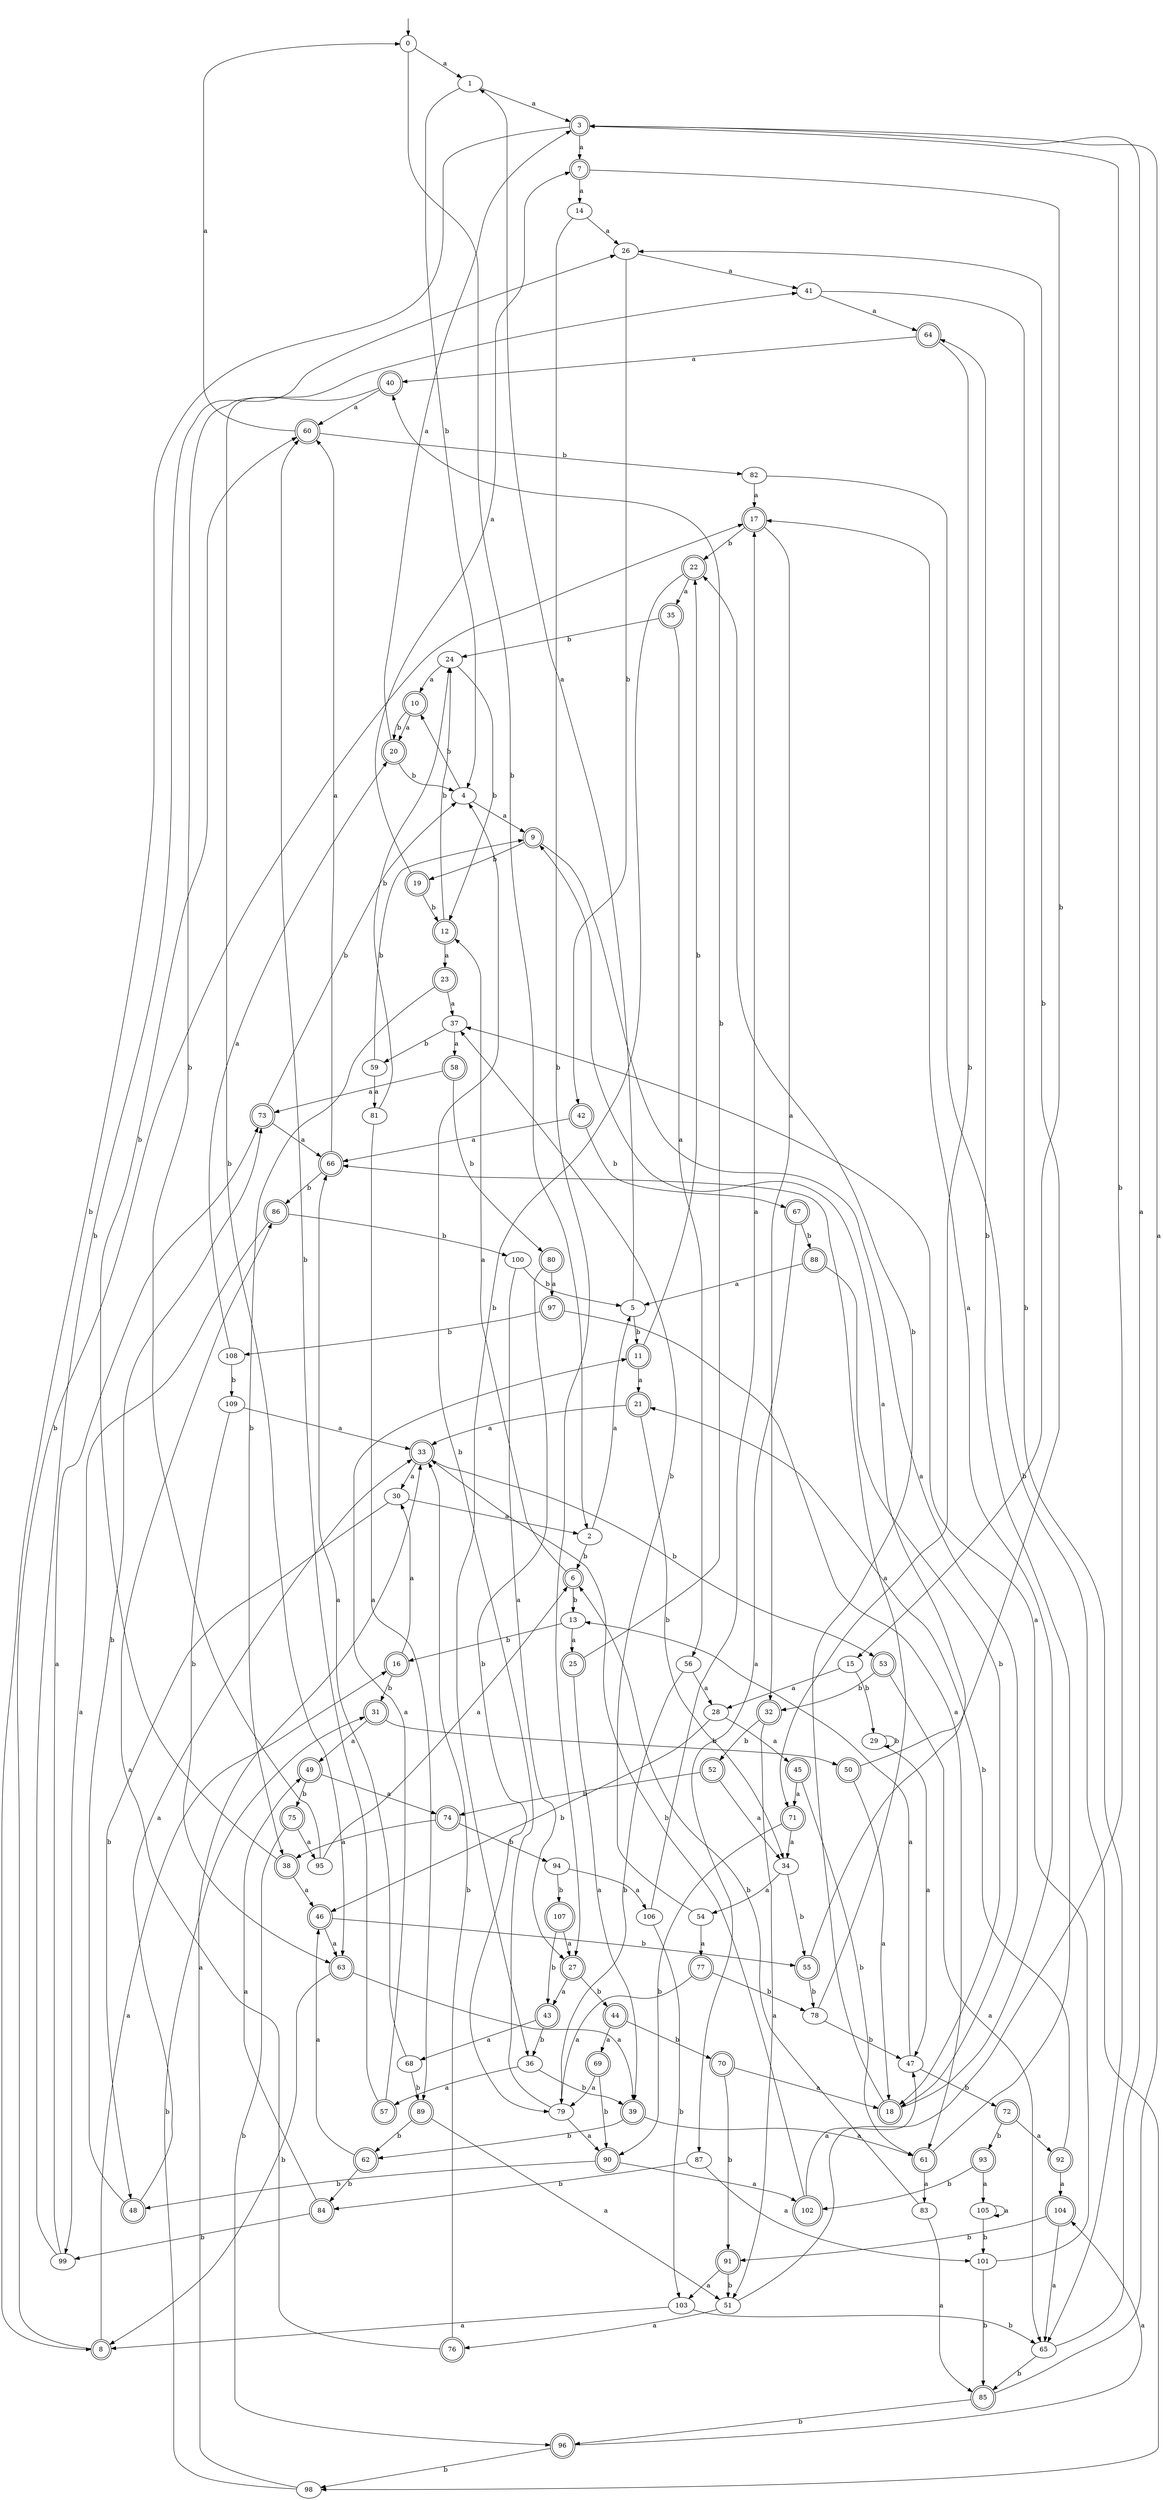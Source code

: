 digraph RandomDFA {
  __start0 [label="", shape=none];
  __start0 -> 0 [label=""];
  0 [shape=circle]
  0 -> 1 [label="a"]
  0 -> 2 [label="b"]
  1
  1 -> 3 [label="a"]
  1 -> 4 [label="b"]
  2
  2 -> 5 [label="a"]
  2 -> 6 [label="b"]
  3 [shape=doublecircle]
  3 -> 7 [label="a"]
  3 -> 8 [label="b"]
  4
  4 -> 9 [label="a"]
  4 -> 10 [label="b"]
  5
  5 -> 1 [label="a"]
  5 -> 11 [label="b"]
  6 [shape=doublecircle]
  6 -> 12 [label="a"]
  6 -> 13 [label="b"]
  7 [shape=doublecircle]
  7 -> 14 [label="a"]
  7 -> 15 [label="b"]
  8 [shape=doublecircle]
  8 -> 16 [label="a"]
  8 -> 17 [label="b"]
  9 [shape=doublecircle]
  9 -> 18 [label="a"]
  9 -> 19 [label="b"]
  10 [shape=doublecircle]
  10 -> 20 [label="a"]
  10 -> 20 [label="b"]
  11 [shape=doublecircle]
  11 -> 21 [label="a"]
  11 -> 22 [label="b"]
  12 [shape=doublecircle]
  12 -> 23 [label="a"]
  12 -> 24 [label="b"]
  13
  13 -> 25 [label="a"]
  13 -> 16 [label="b"]
  14
  14 -> 26 [label="a"]
  14 -> 27 [label="b"]
  15
  15 -> 28 [label="a"]
  15 -> 29 [label="b"]
  16 [shape=doublecircle]
  16 -> 30 [label="a"]
  16 -> 31 [label="b"]
  17 [shape=doublecircle]
  17 -> 32 [label="a"]
  17 -> 22 [label="b"]
  18 [shape=doublecircle]
  18 -> 17 [label="a"]
  18 -> 22 [label="b"]
  19 [shape=doublecircle]
  19 -> 7 [label="a"]
  19 -> 12 [label="b"]
  20 [shape=doublecircle]
  20 -> 3 [label="a"]
  20 -> 4 [label="b"]
  21 [shape=doublecircle]
  21 -> 33 [label="a"]
  21 -> 34 [label="b"]
  22 [shape=doublecircle]
  22 -> 35 [label="a"]
  22 -> 36 [label="b"]
  23 [shape=doublecircle]
  23 -> 37 [label="a"]
  23 -> 38 [label="b"]
  24
  24 -> 10 [label="a"]
  24 -> 12 [label="b"]
  25 [shape=doublecircle]
  25 -> 39 [label="a"]
  25 -> 40 [label="b"]
  26
  26 -> 41 [label="a"]
  26 -> 42 [label="b"]
  27 [shape=doublecircle]
  27 -> 43 [label="a"]
  27 -> 44 [label="b"]
  28
  28 -> 45 [label="a"]
  28 -> 46 [label="b"]
  29
  29 -> 47 [label="a"]
  29 -> 29 [label="b"]
  30
  30 -> 2 [label="a"]
  30 -> 48 [label="b"]
  31 [shape=doublecircle]
  31 -> 49 [label="a"]
  31 -> 50 [label="b"]
  32 [shape=doublecircle]
  32 -> 51 [label="a"]
  32 -> 52 [label="b"]
  33 [shape=doublecircle]
  33 -> 30 [label="a"]
  33 -> 53 [label="b"]
  34
  34 -> 54 [label="a"]
  34 -> 55 [label="b"]
  35 [shape=doublecircle]
  35 -> 56 [label="a"]
  35 -> 24 [label="b"]
  36
  36 -> 57 [label="a"]
  36 -> 39 [label="b"]
  37
  37 -> 58 [label="a"]
  37 -> 59 [label="b"]
  38 [shape=doublecircle]
  38 -> 46 [label="a"]
  38 -> 60 [label="b"]
  39 [shape=doublecircle]
  39 -> 61 [label="a"]
  39 -> 62 [label="b"]
  40 [shape=doublecircle]
  40 -> 60 [label="a"]
  40 -> 63 [label="b"]
  41
  41 -> 64 [label="a"]
  41 -> 65 [label="b"]
  42 [shape=doublecircle]
  42 -> 66 [label="a"]
  42 -> 67 [label="b"]
  43 [shape=doublecircle]
  43 -> 68 [label="a"]
  43 -> 36 [label="b"]
  44 [shape=doublecircle]
  44 -> 69 [label="a"]
  44 -> 70 [label="b"]
  45 [shape=doublecircle]
  45 -> 71 [label="a"]
  45 -> 61 [label="b"]
  46 [shape=doublecircle]
  46 -> 63 [label="a"]
  46 -> 55 [label="b"]
  47
  47 -> 13 [label="a"]
  47 -> 72 [label="b"]
  48 [shape=doublecircle]
  48 -> 33 [label="a"]
  48 -> 73 [label="b"]
  49 [shape=doublecircle]
  49 -> 74 [label="a"]
  49 -> 75 [label="b"]
  50 [shape=doublecircle]
  50 -> 18 [label="a"]
  50 -> 26 [label="b"]
  51
  51 -> 76 [label="a"]
  51 -> 3 [label="b"]
  52 [shape=doublecircle]
  52 -> 34 [label="a"]
  52 -> 74 [label="b"]
  53 [shape=doublecircle]
  53 -> 65 [label="a"]
  53 -> 32 [label="b"]
  54
  54 -> 77 [label="a"]
  54 -> 37 [label="b"]
  55 [shape=doublecircle]
  55 -> 9 [label="a"]
  55 -> 78 [label="b"]
  56
  56 -> 28 [label="a"]
  56 -> 79 [label="b"]
  57 [shape=doublecircle]
  57 -> 11 [label="a"]
  57 -> 60 [label="b"]
  58 [shape=doublecircle]
  58 -> 73 [label="a"]
  58 -> 80 [label="b"]
  59
  59 -> 81 [label="a"]
  59 -> 9 [label="b"]
  60 [shape=doublecircle]
  60 -> 0 [label="a"]
  60 -> 82 [label="b"]
  61 [shape=doublecircle]
  61 -> 83 [label="a"]
  61 -> 64 [label="b"]
  62 [shape=doublecircle]
  62 -> 46 [label="a"]
  62 -> 84 [label="b"]
  63 [shape=doublecircle]
  63 -> 39 [label="a"]
  63 -> 8 [label="b"]
  64 [shape=doublecircle]
  64 -> 40 [label="a"]
  64 -> 71 [label="b"]
  65
  65 -> 3 [label="a"]
  65 -> 85 [label="b"]
  66 [shape=doublecircle]
  66 -> 60 [label="a"]
  66 -> 86 [label="b"]
  67 [shape=doublecircle]
  67 -> 87 [label="a"]
  67 -> 88 [label="b"]
  68
  68 -> 66 [label="a"]
  68 -> 89 [label="b"]
  69 [shape=doublecircle]
  69 -> 79 [label="a"]
  69 -> 90 [label="b"]
  70 [shape=doublecircle]
  70 -> 18 [label="a"]
  70 -> 91 [label="b"]
  71 [shape=doublecircle]
  71 -> 34 [label="a"]
  71 -> 90 [label="b"]
  72 [shape=doublecircle]
  72 -> 92 [label="a"]
  72 -> 93 [label="b"]
  73 [shape=doublecircle]
  73 -> 66 [label="a"]
  73 -> 4 [label="b"]
  74 [shape=doublecircle]
  74 -> 38 [label="a"]
  74 -> 94 [label="b"]
  75 [shape=doublecircle]
  75 -> 95 [label="a"]
  75 -> 96 [label="b"]
  76 [shape=doublecircle]
  76 -> 86 [label="a"]
  76 -> 33 [label="b"]
  77 [shape=doublecircle]
  77 -> 79 [label="a"]
  77 -> 78 [label="b"]
  78
  78 -> 66 [label="a"]
  78 -> 47 [label="b"]
  79
  79 -> 90 [label="a"]
  79 -> 4 [label="b"]
  80 [shape=doublecircle]
  80 -> 97 [label="a"]
  80 -> 79 [label="b"]
  81
  81 -> 89 [label="a"]
  81 -> 24 [label="b"]
  82
  82 -> 17 [label="a"]
  82 -> 98 [label="b"]
  83
  83 -> 85 [label="a"]
  83 -> 6 [label="b"]
  84 [shape=doublecircle]
  84 -> 49 [label="a"]
  84 -> 99 [label="b"]
  85 [shape=doublecircle]
  85 -> 3 [label="a"]
  85 -> 96 [label="b"]
  86 [shape=doublecircle]
  86 -> 99 [label="a"]
  86 -> 100 [label="b"]
  87
  87 -> 101 [label="a"]
  87 -> 84 [label="b"]
  88 [shape=doublecircle]
  88 -> 5 [label="a"]
  88 -> 18 [label="b"]
  89 [shape=doublecircle]
  89 -> 51 [label="a"]
  89 -> 62 [label="b"]
  90 [shape=doublecircle]
  90 -> 102 [label="a"]
  90 -> 48 [label="b"]
  91 [shape=doublecircle]
  91 -> 103 [label="a"]
  91 -> 51 [label="b"]
  92 [shape=doublecircle]
  92 -> 104 [label="a"]
  92 -> 21 [label="b"]
  93 [shape=doublecircle]
  93 -> 105 [label="a"]
  93 -> 102 [label="b"]
  94
  94 -> 106 [label="a"]
  94 -> 107 [label="b"]
  95
  95 -> 6 [label="a"]
  95 -> 41 [label="b"]
  96 [shape=doublecircle]
  96 -> 104 [label="a"]
  96 -> 98 [label="b"]
  97 [shape=doublecircle]
  97 -> 61 [label="a"]
  97 -> 108 [label="b"]
  98
  98 -> 33 [label="a"]
  98 -> 31 [label="b"]
  99
  99 -> 73 [label="a"]
  99 -> 26 [label="b"]
  100
  100 -> 27 [label="a"]
  100 -> 5 [label="b"]
  101
  101 -> 37 [label="a"]
  101 -> 85 [label="b"]
  102 [shape=doublecircle]
  102 -> 47 [label="a"]
  102 -> 33 [label="b"]
  103
  103 -> 8 [label="a"]
  103 -> 65 [label="b"]
  104 [shape=doublecircle]
  104 -> 65 [label="a"]
  104 -> 91 [label="b"]
  105
  105 -> 105 [label="a"]
  105 -> 101 [label="b"]
  106
  106 -> 17 [label="a"]
  106 -> 103 [label="b"]
  107 [shape=doublecircle]
  107 -> 27 [label="a"]
  107 -> 43 [label="b"]
  108
  108 -> 20 [label="a"]
  108 -> 109 [label="b"]
  109
  109 -> 33 [label="a"]
  109 -> 63 [label="b"]
}
